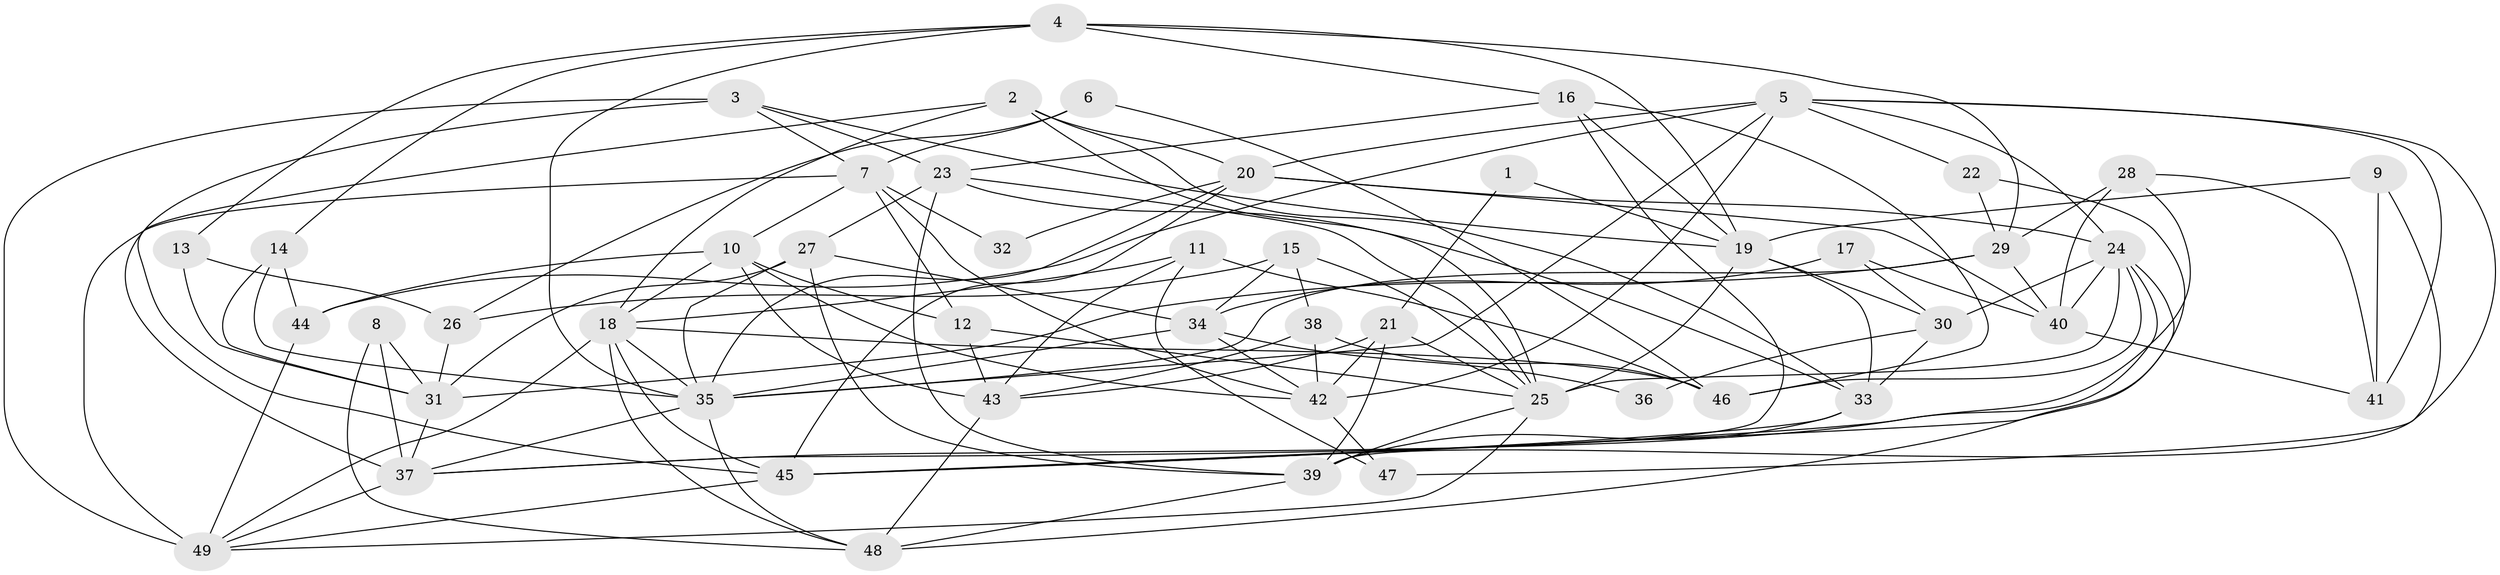 // original degree distribution, {2: 0.15306122448979592, 6: 0.09183673469387756, 5: 0.20408163265306123, 3: 0.23469387755102042, 4: 0.2653061224489796, 7: 0.05102040816326531}
// Generated by graph-tools (version 1.1) at 2025/02/03/09/25 03:02:10]
// undirected, 49 vertices, 130 edges
graph export_dot {
graph [start="1"]
  node [color=gray90,style=filled];
  1;
  2;
  3;
  4;
  5;
  6;
  7;
  8;
  9;
  10;
  11;
  12;
  13;
  14;
  15;
  16;
  17;
  18;
  19;
  20;
  21;
  22;
  23;
  24;
  25;
  26;
  27;
  28;
  29;
  30;
  31;
  32;
  33;
  34;
  35;
  36;
  37;
  38;
  39;
  40;
  41;
  42;
  43;
  44;
  45;
  46;
  47;
  48;
  49;
  1 -- 19 [weight=1.0];
  1 -- 21 [weight=1.0];
  2 -- 18 [weight=1.0];
  2 -- 20 [weight=1.0];
  2 -- 25 [weight=1.0];
  2 -- 33 [weight=1.0];
  2 -- 37 [weight=1.0];
  3 -- 7 [weight=1.0];
  3 -- 19 [weight=1.0];
  3 -- 23 [weight=1.0];
  3 -- 45 [weight=1.0];
  3 -- 49 [weight=2.0];
  4 -- 13 [weight=1.0];
  4 -- 14 [weight=1.0];
  4 -- 16 [weight=1.0];
  4 -- 19 [weight=1.0];
  4 -- 29 [weight=1.0];
  4 -- 35 [weight=1.0];
  5 -- 20 [weight=1.0];
  5 -- 22 [weight=3.0];
  5 -- 24 [weight=1.0];
  5 -- 35 [weight=2.0];
  5 -- 39 [weight=1.0];
  5 -- 41 [weight=1.0];
  5 -- 42 [weight=2.0];
  5 -- 44 [weight=2.0];
  6 -- 7 [weight=1.0];
  6 -- 26 [weight=1.0];
  6 -- 46 [weight=1.0];
  7 -- 10 [weight=1.0];
  7 -- 12 [weight=1.0];
  7 -- 32 [weight=1.0];
  7 -- 42 [weight=1.0];
  7 -- 49 [weight=1.0];
  8 -- 31 [weight=1.0];
  8 -- 37 [weight=2.0];
  8 -- 48 [weight=1.0];
  9 -- 19 [weight=1.0];
  9 -- 41 [weight=1.0];
  9 -- 47 [weight=1.0];
  10 -- 12 [weight=1.0];
  10 -- 18 [weight=1.0];
  10 -- 42 [weight=1.0];
  10 -- 43 [weight=1.0];
  10 -- 44 [weight=1.0];
  11 -- 18 [weight=2.0];
  11 -- 43 [weight=1.0];
  11 -- 46 [weight=1.0];
  11 -- 47 [weight=1.0];
  12 -- 25 [weight=1.0];
  12 -- 43 [weight=1.0];
  13 -- 26 [weight=1.0];
  13 -- 31 [weight=1.0];
  14 -- 31 [weight=1.0];
  14 -- 35 [weight=1.0];
  14 -- 44 [weight=1.0];
  15 -- 25 [weight=1.0];
  15 -- 26 [weight=1.0];
  15 -- 34 [weight=1.0];
  15 -- 38 [weight=1.0];
  16 -- 19 [weight=1.0];
  16 -- 23 [weight=1.0];
  16 -- 37 [weight=1.0];
  16 -- 46 [weight=1.0];
  17 -- 30 [weight=1.0];
  17 -- 34 [weight=1.0];
  17 -- 40 [weight=1.0];
  18 -- 35 [weight=1.0];
  18 -- 45 [weight=1.0];
  18 -- 46 [weight=1.0];
  18 -- 48 [weight=1.0];
  18 -- 49 [weight=1.0];
  19 -- 25 [weight=2.0];
  19 -- 30 [weight=1.0];
  19 -- 33 [weight=1.0];
  20 -- 24 [weight=1.0];
  20 -- 32 [weight=2.0];
  20 -- 35 [weight=1.0];
  20 -- 40 [weight=1.0];
  20 -- 45 [weight=2.0];
  21 -- 25 [weight=1.0];
  21 -- 39 [weight=1.0];
  21 -- 42 [weight=1.0];
  21 -- 43 [weight=1.0];
  22 -- 29 [weight=2.0];
  22 -- 45 [weight=1.0];
  23 -- 25 [weight=1.0];
  23 -- 27 [weight=1.0];
  23 -- 33 [weight=1.0];
  23 -- 39 [weight=1.0];
  24 -- 25 [weight=1.0];
  24 -- 30 [weight=1.0];
  24 -- 40 [weight=1.0];
  24 -- 45 [weight=1.0];
  24 -- 46 [weight=1.0];
  24 -- 48 [weight=1.0];
  25 -- 39 [weight=1.0];
  25 -- 49 [weight=1.0];
  26 -- 31 [weight=1.0];
  27 -- 31 [weight=1.0];
  27 -- 34 [weight=1.0];
  27 -- 35 [weight=1.0];
  27 -- 39 [weight=1.0];
  28 -- 29 [weight=2.0];
  28 -- 37 [weight=1.0];
  28 -- 40 [weight=1.0];
  28 -- 41 [weight=1.0];
  29 -- 31 [weight=1.0];
  29 -- 35 [weight=1.0];
  29 -- 40 [weight=1.0];
  30 -- 33 [weight=1.0];
  30 -- 36 [weight=1.0];
  31 -- 37 [weight=1.0];
  33 -- 39 [weight=1.0];
  33 -- 45 [weight=1.0];
  34 -- 35 [weight=1.0];
  34 -- 36 [weight=1.0];
  34 -- 42 [weight=1.0];
  35 -- 37 [weight=1.0];
  35 -- 48 [weight=1.0];
  37 -- 49 [weight=1.0];
  38 -- 42 [weight=1.0];
  38 -- 43 [weight=1.0];
  38 -- 46 [weight=1.0];
  39 -- 48 [weight=1.0];
  40 -- 41 [weight=1.0];
  42 -- 47 [weight=1.0];
  43 -- 48 [weight=1.0];
  44 -- 49 [weight=1.0];
  45 -- 49 [weight=1.0];
}
